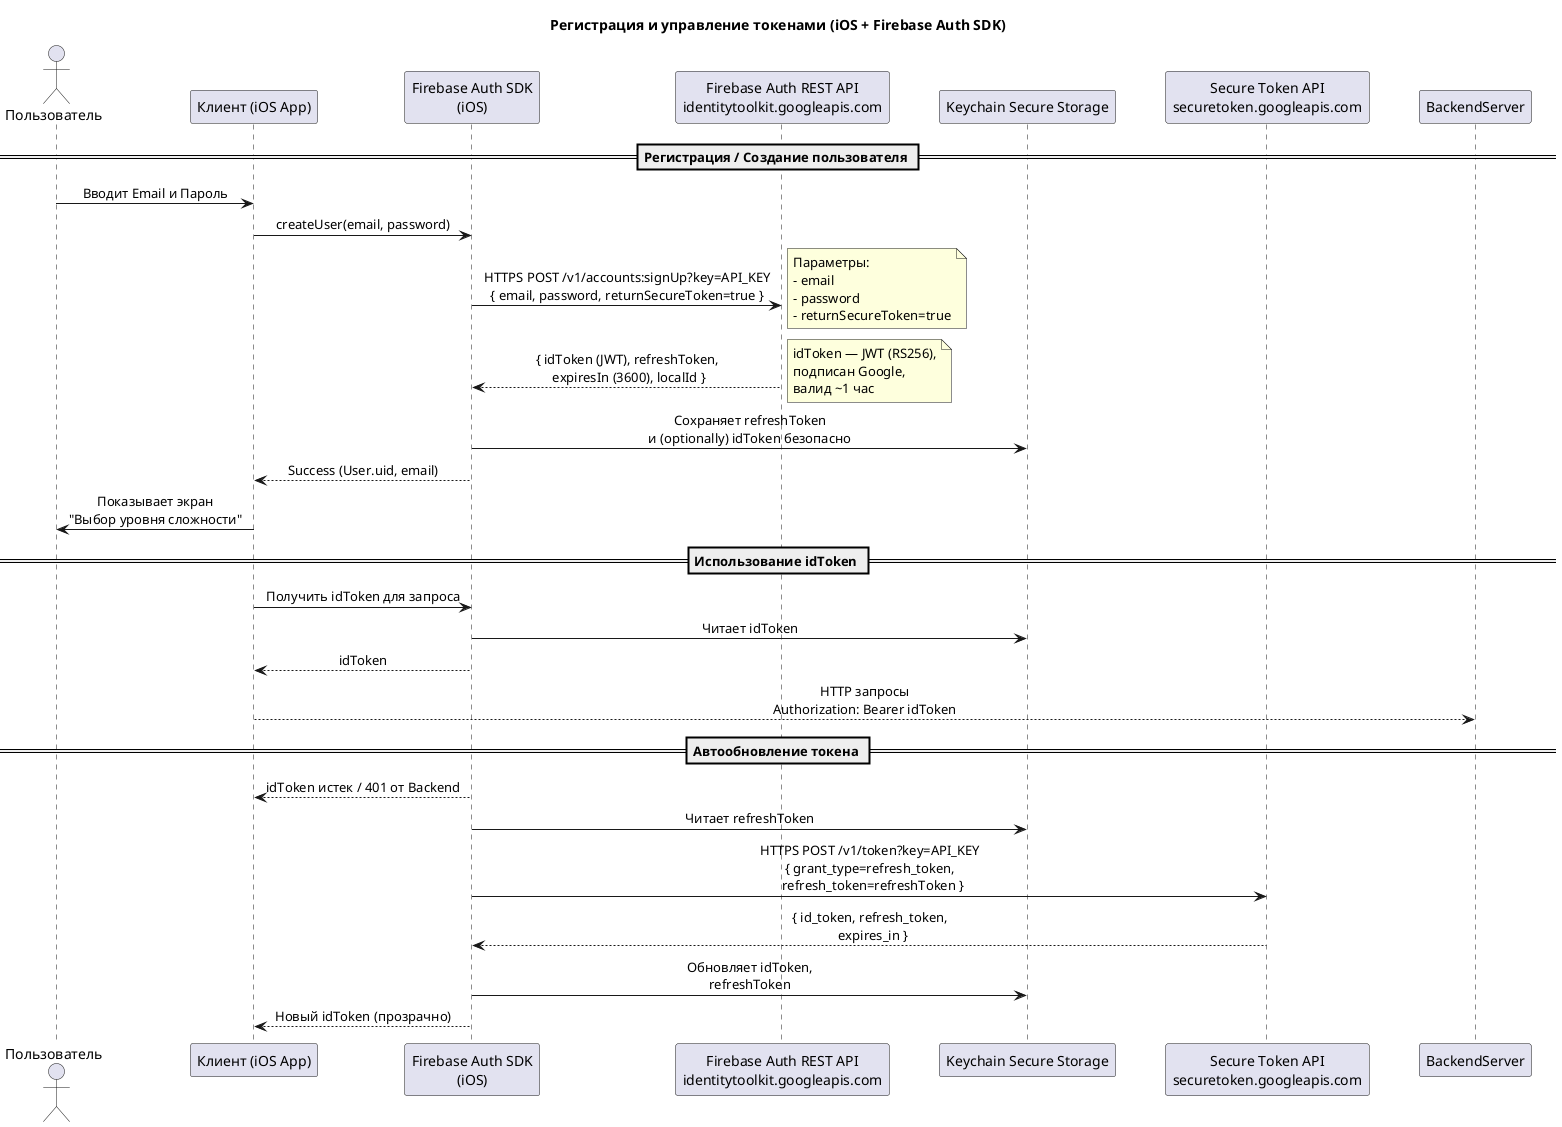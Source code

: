 @startuml
title Регистрация и управление токенами (iOS + Firebase Auth SDK)

actor Пользователь
participant "Клиент (iOS App)" as Client
participant "Firebase Auth SDK\n(iOS)" as SDK
participant "Firebase Auth REST API\nidentitytoolkit.googleapis.com" as AuthAPI
participant "Keychain Secure Storage" as Keychain
participant "Secure Token API\nsecuretoken.googleapis.com" as TokenAPI

skinparam sequenceMessageAlign center
skinparam ParticipantPadding 20

== Регистрация / Создание пользователя ==
Пользователь -> Client: Вводит Email и Пароль
Client -> SDK: createUser(email, password)
SDK -> AuthAPI: HTTPS POST /v1/accounts:signUp?key=API_KEY\n{ email, password, returnSecureToken=true }
note right: Параметры:\n- email\n- password\n- returnSecureToken=true
AuthAPI --> SDK: { idToken (JWT), refreshToken,\n expiresIn (3600), localId }
note right: idToken — JWT (RS256),\nподписан Google,\nвалид ~1 час
SDK -> Keychain: Сохраняет refreshToken\nи (optionally) idToken безопасно
SDK --> Client: Success (User.uid, email)
Client -> Пользователь: Показывает экран\n"Выбор уровня сложности"

== Использование idToken ==
Client -> SDK: Получить idToken для запроса
SDK -> Keychain: Читает idToken
SDK --> Client: idToken
Client --> BackendServer: HTTP запросы\nAuthorization: Bearer idToken

== Автообновление токена ==
Client <-- SDK: idToken истек / 401 от Backend
SDK -> Keychain: Читает refreshToken
SDK -> TokenAPI: HTTPS POST /v1/token?key=API_KEY\n{ grant_type=refresh_token,\n  refresh_token=refreshToken }
TokenAPI --> SDK: { id_token, refresh_token,\n  expires_in }
SDK -> Keychain: Обновляет idToken,\nrefreshToken
SDK --> Client: Новый idToken (прозрачно)

@enduml
